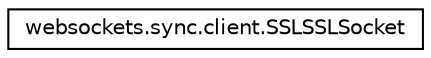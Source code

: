 digraph "Graphical Class Hierarchy"
{
 // LATEX_PDF_SIZE
  edge [fontname="Helvetica",fontsize="10",labelfontname="Helvetica",labelfontsize="10"];
  node [fontname="Helvetica",fontsize="10",shape=record];
  rankdir="LR";
  Node0 [label="websockets.sync.client.SSLSSLSocket",height=0.2,width=0.4,color="black", fillcolor="white", style="filled",URL="$classwebsockets_1_1sync_1_1client_1_1SSLSSLSocket.html",tooltip=" "];
}
